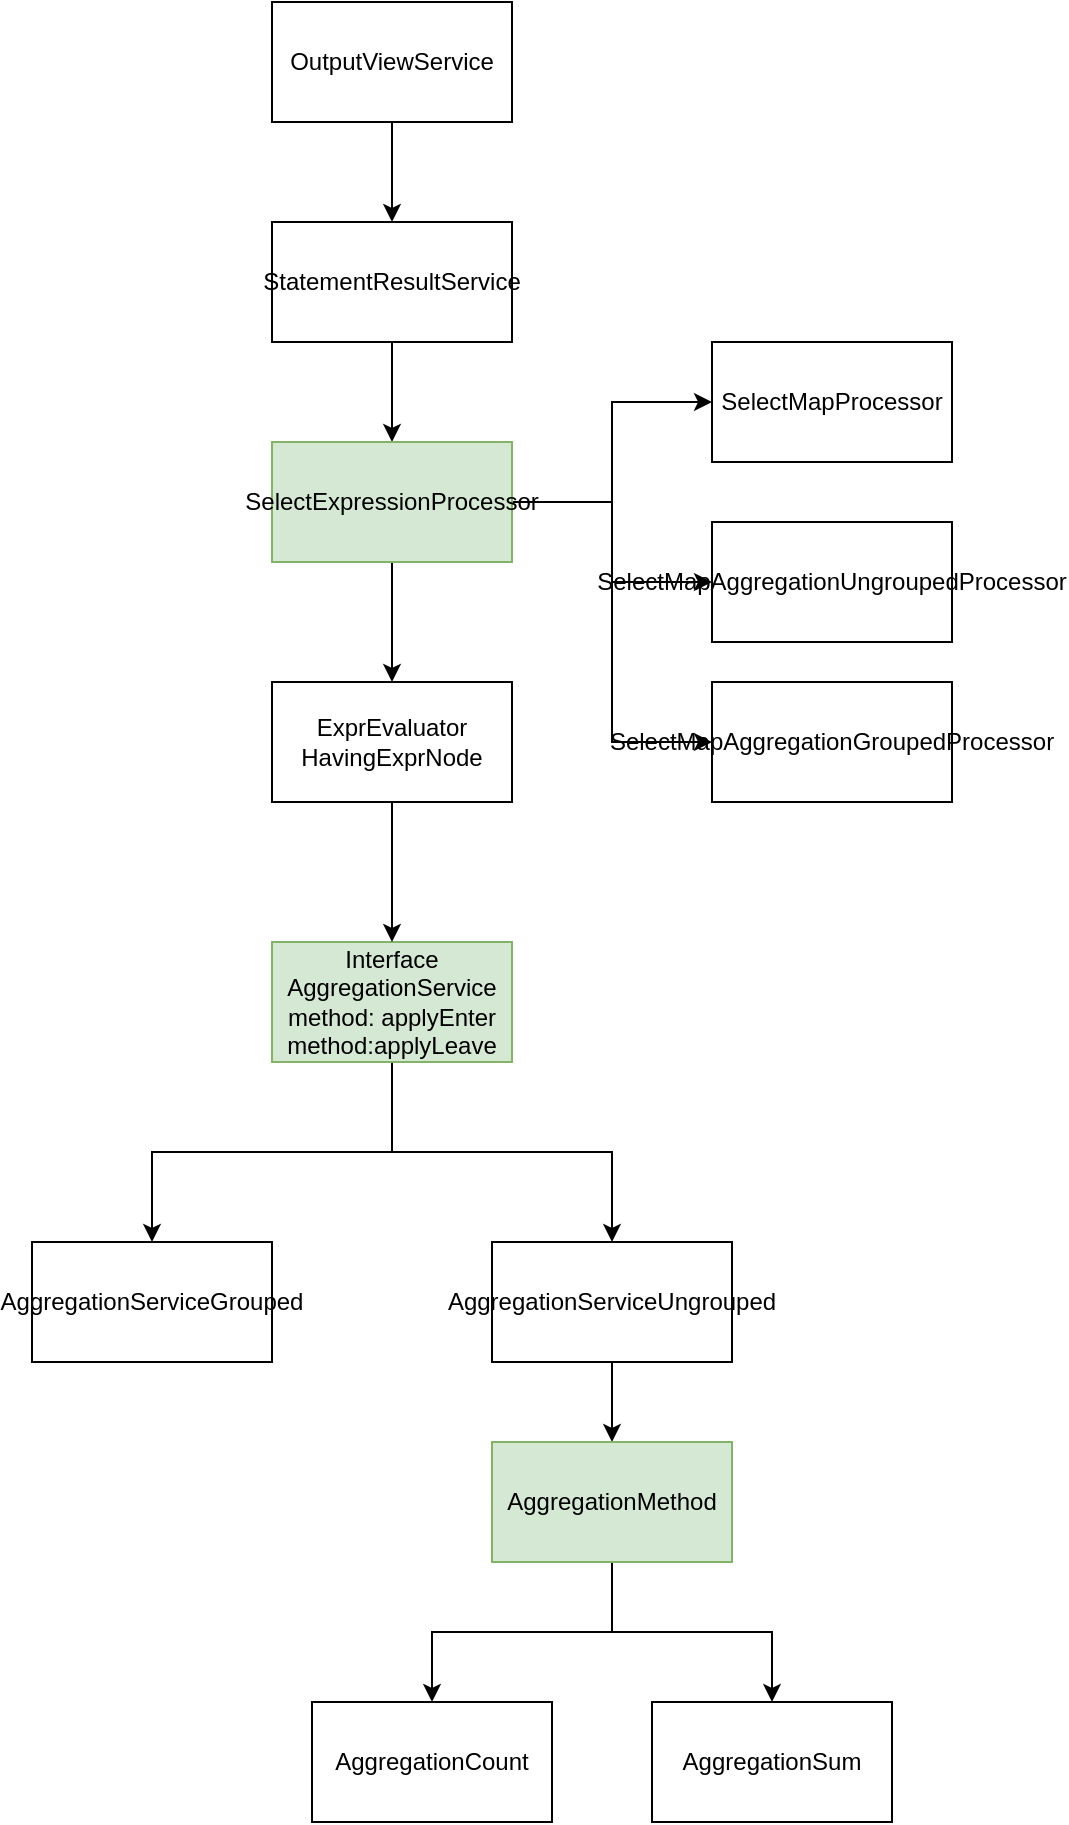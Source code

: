 <mxfile version="21.2.2" type="github">
  <diagram name="第 1 页" id="d8PT2KsEGUskGlWyNcES">
    <mxGraphModel dx="804" dy="1716" grid="1" gridSize="10" guides="1" tooltips="1" connect="1" arrows="1" fold="1" page="1" pageScale="1" pageWidth="827" pageHeight="1169" math="0" shadow="0">
      <root>
        <mxCell id="0" />
        <mxCell id="1" parent="0" />
        <mxCell id="hL4vgGxmBkL41WRWjFQB-8" style="edgeStyle=orthogonalEdgeStyle;rounded=0;orthogonalLoop=1;jettySize=auto;html=1;" edge="1" parent="1" source="hL4vgGxmBkL41WRWjFQB-2" target="hL4vgGxmBkL41WRWjFQB-3">
          <mxGeometry relative="1" as="geometry" />
        </mxCell>
        <mxCell id="hL4vgGxmBkL41WRWjFQB-9" style="edgeStyle=orthogonalEdgeStyle;rounded=0;orthogonalLoop=1;jettySize=auto;html=1;" edge="1" parent="1" source="hL4vgGxmBkL41WRWjFQB-2" target="hL4vgGxmBkL41WRWjFQB-4">
          <mxGeometry relative="1" as="geometry" />
        </mxCell>
        <mxCell id="hL4vgGxmBkL41WRWjFQB-2" value="Interface&lt;br&gt;AggregationService&lt;br&gt;method: applyEnter&lt;br&gt;method:applyLeave" style="rounded=0;whiteSpace=wrap;html=1;fillColor=#d5e8d4;strokeColor=#82b366;" vertex="1" parent="1">
          <mxGeometry x="310" y="160" width="120" height="60" as="geometry" />
        </mxCell>
        <mxCell id="hL4vgGxmBkL41WRWjFQB-3" value="AggregationServiceGrouped" style="rounded=0;whiteSpace=wrap;html=1;" vertex="1" parent="1">
          <mxGeometry x="190" y="310" width="120" height="60" as="geometry" />
        </mxCell>
        <mxCell id="hL4vgGxmBkL41WRWjFQB-28" value="" style="edgeStyle=orthogonalEdgeStyle;rounded=0;orthogonalLoop=1;jettySize=auto;html=1;" edge="1" parent="1" source="hL4vgGxmBkL41WRWjFQB-4" target="hL4vgGxmBkL41WRWjFQB-27">
          <mxGeometry relative="1" as="geometry" />
        </mxCell>
        <mxCell id="hL4vgGxmBkL41WRWjFQB-4" value="AggregationServiceUngrouped" style="rounded=0;whiteSpace=wrap;html=1;" vertex="1" parent="1">
          <mxGeometry x="420" y="310" width="120" height="60" as="geometry" />
        </mxCell>
        <mxCell id="hL4vgGxmBkL41WRWjFQB-6" style="edgeStyle=orthogonalEdgeStyle;rounded=0;orthogonalLoop=1;jettySize=auto;html=1;" edge="1" parent="1" source="hL4vgGxmBkL41WRWjFQB-5" target="hL4vgGxmBkL41WRWjFQB-2">
          <mxGeometry relative="1" as="geometry" />
        </mxCell>
        <mxCell id="hL4vgGxmBkL41WRWjFQB-5" value="ExprEvaluator&lt;br&gt;HavingExprNode" style="rounded=0;whiteSpace=wrap;html=1;" vertex="1" parent="1">
          <mxGeometry x="310" y="30" width="120" height="60" as="geometry" />
        </mxCell>
        <mxCell id="hL4vgGxmBkL41WRWjFQB-26" value="" style="edgeStyle=orthogonalEdgeStyle;rounded=0;orthogonalLoop=1;jettySize=auto;html=1;" edge="1" parent="1" source="hL4vgGxmBkL41WRWjFQB-7" target="hL4vgGxmBkL41WRWjFQB-11">
          <mxGeometry relative="1" as="geometry" />
        </mxCell>
        <mxCell id="hL4vgGxmBkL41WRWjFQB-7" value="StatementResultService" style="rounded=0;whiteSpace=wrap;html=1;" vertex="1" parent="1">
          <mxGeometry x="310" y="-200" width="120" height="60" as="geometry" />
        </mxCell>
        <mxCell id="hL4vgGxmBkL41WRWjFQB-23" value="" style="edgeStyle=orthogonalEdgeStyle;rounded=0;orthogonalLoop=1;jettySize=auto;html=1;" edge="1" parent="1" source="hL4vgGxmBkL41WRWjFQB-10">
          <mxGeometry relative="1" as="geometry">
            <mxPoint x="370" y="-200" as="targetPoint" />
          </mxGeometry>
        </mxCell>
        <mxCell id="hL4vgGxmBkL41WRWjFQB-10" value="OutputViewService" style="rounded=0;whiteSpace=wrap;html=1;" vertex="1" parent="1">
          <mxGeometry x="310" y="-310" width="120" height="60" as="geometry" />
        </mxCell>
        <mxCell id="hL4vgGxmBkL41WRWjFQB-19" style="edgeStyle=orthogonalEdgeStyle;rounded=0;orthogonalLoop=1;jettySize=auto;html=1;" edge="1" parent="1" source="hL4vgGxmBkL41WRWjFQB-11" target="hL4vgGxmBkL41WRWjFQB-15">
          <mxGeometry relative="1" as="geometry" />
        </mxCell>
        <mxCell id="hL4vgGxmBkL41WRWjFQB-20" style="edgeStyle=orthogonalEdgeStyle;rounded=0;orthogonalLoop=1;jettySize=auto;html=1;" edge="1" parent="1" source="hL4vgGxmBkL41WRWjFQB-11" target="hL4vgGxmBkL41WRWjFQB-16">
          <mxGeometry relative="1" as="geometry" />
        </mxCell>
        <mxCell id="hL4vgGxmBkL41WRWjFQB-21" style="edgeStyle=orthogonalEdgeStyle;rounded=0;orthogonalLoop=1;jettySize=auto;html=1;entryX=0;entryY=0.5;entryDx=0;entryDy=0;" edge="1" parent="1" source="hL4vgGxmBkL41WRWjFQB-11" target="hL4vgGxmBkL41WRWjFQB-17">
          <mxGeometry relative="1" as="geometry" />
        </mxCell>
        <mxCell id="hL4vgGxmBkL41WRWjFQB-22" value="" style="edgeStyle=orthogonalEdgeStyle;rounded=0;orthogonalLoop=1;jettySize=auto;html=1;" edge="1" parent="1" source="hL4vgGxmBkL41WRWjFQB-11" target="hL4vgGxmBkL41WRWjFQB-5">
          <mxGeometry relative="1" as="geometry" />
        </mxCell>
        <mxCell id="hL4vgGxmBkL41WRWjFQB-11" value="SelectExpressionProcessor" style="rounded=0;whiteSpace=wrap;html=1;fillColor=#d5e8d4;strokeColor=#82b366;" vertex="1" parent="1">
          <mxGeometry x="310" y="-90" width="120" height="60" as="geometry" />
        </mxCell>
        <mxCell id="hL4vgGxmBkL41WRWjFQB-15" value="SelectMapProcessor" style="rounded=0;whiteSpace=wrap;html=1;" vertex="1" parent="1">
          <mxGeometry x="530" y="-140" width="120" height="60" as="geometry" />
        </mxCell>
        <mxCell id="hL4vgGxmBkL41WRWjFQB-16" value="SelectMapAggregationUngroupedProcessor" style="rounded=0;whiteSpace=wrap;html=1;" vertex="1" parent="1">
          <mxGeometry x="530" y="-50" width="120" height="60" as="geometry" />
        </mxCell>
        <mxCell id="hL4vgGxmBkL41WRWjFQB-17" value="SelectMapAggregationGroupedProcessor" style="rounded=0;whiteSpace=wrap;html=1;" vertex="1" parent="1">
          <mxGeometry x="530" y="30" width="120" height="60" as="geometry" />
        </mxCell>
        <mxCell id="hL4vgGxmBkL41WRWjFQB-31" style="edgeStyle=orthogonalEdgeStyle;rounded=0;orthogonalLoop=1;jettySize=auto;html=1;" edge="1" parent="1" source="hL4vgGxmBkL41WRWjFQB-27" target="hL4vgGxmBkL41WRWjFQB-29">
          <mxGeometry relative="1" as="geometry" />
        </mxCell>
        <mxCell id="hL4vgGxmBkL41WRWjFQB-32" style="edgeStyle=orthogonalEdgeStyle;rounded=0;orthogonalLoop=1;jettySize=auto;html=1;" edge="1" parent="1" source="hL4vgGxmBkL41WRWjFQB-27" target="hL4vgGxmBkL41WRWjFQB-30">
          <mxGeometry relative="1" as="geometry" />
        </mxCell>
        <mxCell id="hL4vgGxmBkL41WRWjFQB-27" value="AggregationMethod" style="rounded=0;whiteSpace=wrap;html=1;fillColor=#d5e8d4;strokeColor=#82b366;" vertex="1" parent="1">
          <mxGeometry x="420" y="410" width="120" height="60" as="geometry" />
        </mxCell>
        <mxCell id="hL4vgGxmBkL41WRWjFQB-29" value="AggregationCount" style="rounded=0;whiteSpace=wrap;html=1;" vertex="1" parent="1">
          <mxGeometry x="330" y="540" width="120" height="60" as="geometry" />
        </mxCell>
        <mxCell id="hL4vgGxmBkL41WRWjFQB-30" value="AggregationSum" style="rounded=0;whiteSpace=wrap;html=1;" vertex="1" parent="1">
          <mxGeometry x="500" y="540" width="120" height="60" as="geometry" />
        </mxCell>
      </root>
    </mxGraphModel>
  </diagram>
</mxfile>
